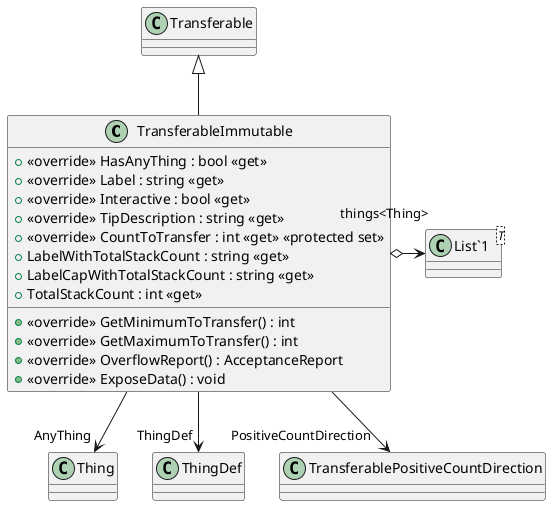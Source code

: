 @startuml
class TransferableImmutable {
    + <<override>> HasAnyThing : bool <<get>>
    + <<override>> Label : string <<get>>
    + <<override>> Interactive : bool <<get>>
    + <<override>> TipDescription : string <<get>>
    + <<override>> CountToTransfer : int <<get>> <<protected set>>
    + LabelWithTotalStackCount : string <<get>>
    + LabelCapWithTotalStackCount : string <<get>>
    + TotalStackCount : int <<get>>
    + <<override>> GetMinimumToTransfer() : int
    + <<override>> GetMaximumToTransfer() : int
    + <<override>> OverflowReport() : AcceptanceReport
    + <<override>> ExposeData() : void
}
class "List`1"<T> {
}
Transferable <|-- TransferableImmutable
TransferableImmutable o-> "things<Thing>" "List`1"
TransferableImmutable --> "AnyThing" Thing
TransferableImmutable --> "ThingDef" ThingDef
TransferableImmutable --> "PositiveCountDirection" TransferablePositiveCountDirection
@enduml
